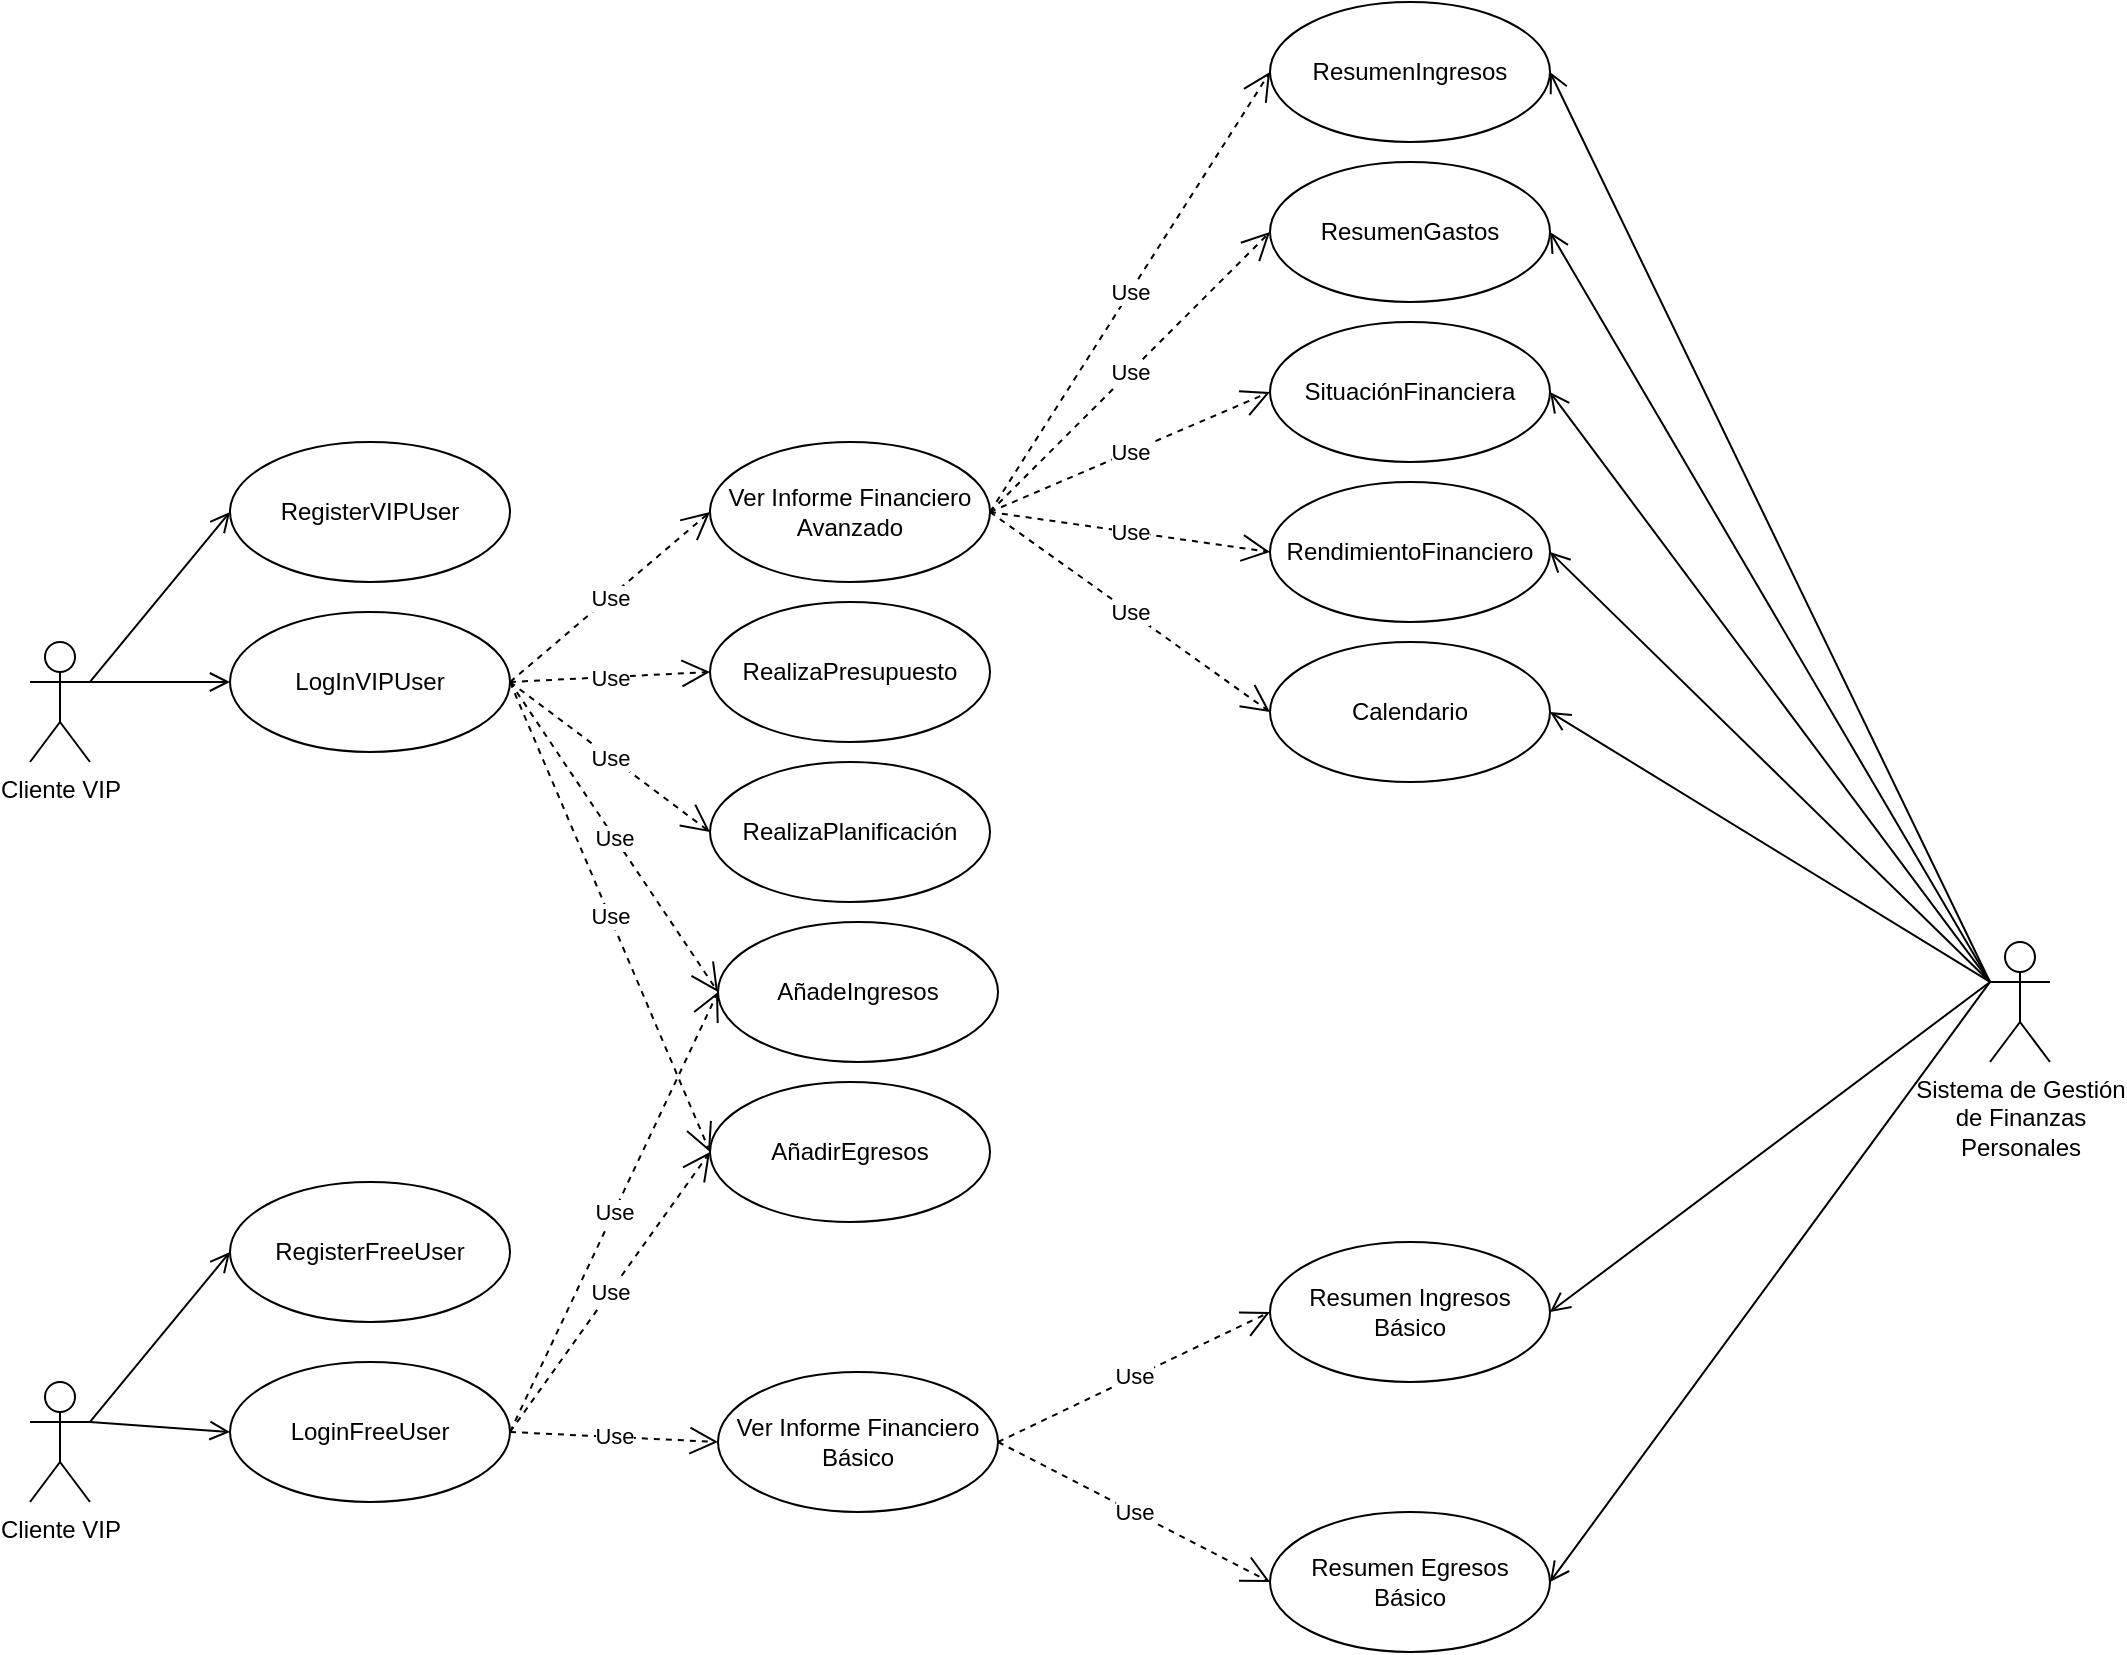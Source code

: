 <mxfile version="21.6.2" type="device">
  <diagram id="C5RBs43oDa-KdzZeNtuy" name="Page-1">
    <mxGraphModel dx="1687" dy="2105" grid="1" gridSize="10" guides="1" tooltips="1" connect="1" arrows="1" fold="1" page="1" pageScale="1" pageWidth="827" pageHeight="1169" math="0" shadow="0">
      <root>
        <mxCell id="WIyWlLk6GJQsqaUBKTNV-0" />
        <mxCell id="WIyWlLk6GJQsqaUBKTNV-1" parent="WIyWlLk6GJQsqaUBKTNV-0" />
        <mxCell id="mAr2ITikCVFKchH6xO4Q-0" value="Cliente VIP" style="shape=umlActor;verticalLabelPosition=bottom;verticalAlign=top;html=1;outlineConnect=0;" parent="WIyWlLk6GJQsqaUBKTNV-1" vertex="1">
          <mxGeometry x="70" y="150" width="30" height="60" as="geometry" />
        </mxCell>
        <mxCell id="mAr2ITikCVFKchH6xO4Q-1" value="Cliente VIP" style="shape=umlActor;verticalLabelPosition=bottom;verticalAlign=top;html=1;outlineConnect=0;" parent="WIyWlLk6GJQsqaUBKTNV-1" vertex="1">
          <mxGeometry x="70" y="520" width="30" height="60" as="geometry" />
        </mxCell>
        <mxCell id="mAr2ITikCVFKchH6xO4Q-2" value="Sistema de Gestión&lt;br&gt;de Finanzas&lt;br&gt;Personales" style="shape=umlActor;verticalLabelPosition=bottom;verticalAlign=top;html=1;outlineConnect=0;" parent="WIyWlLk6GJQsqaUBKTNV-1" vertex="1">
          <mxGeometry x="1050" y="300" width="30" height="60" as="geometry" />
        </mxCell>
        <mxCell id="mAr2ITikCVFKchH6xO4Q-5" value="Ver Informe Financiero Avanzado" style="ellipse;whiteSpace=wrap;html=1;" parent="WIyWlLk6GJQsqaUBKTNV-1" vertex="1">
          <mxGeometry x="410" y="50" width="140" height="70" as="geometry" />
        </mxCell>
        <mxCell id="mAr2ITikCVFKchH6xO4Q-10" value="Use" style="endArrow=open;endSize=12;dashed=1;html=1;rounded=0;exitX=1;exitY=0.5;exitDx=0;exitDy=0;entryX=0;entryY=0.5;entryDx=0;entryDy=0;" parent="WIyWlLk6GJQsqaUBKTNV-1" source="mAr2ITikCVFKchH6xO4Q-5" target="mAr2ITikCVFKchH6xO4Q-11" edge="1">
          <mxGeometry width="160" relative="1" as="geometry">
            <mxPoint x="530" y="280" as="sourcePoint" />
            <mxPoint x="690" y="280" as="targetPoint" />
          </mxGeometry>
        </mxCell>
        <mxCell id="mAr2ITikCVFKchH6xO4Q-11" value="ResumenIngresos" style="ellipse;whiteSpace=wrap;html=1;" parent="WIyWlLk6GJQsqaUBKTNV-1" vertex="1">
          <mxGeometry x="690" y="-170" width="140" height="70" as="geometry" />
        </mxCell>
        <mxCell id="mAr2ITikCVFKchH6xO4Q-12" value="ResumenGastos" style="ellipse;whiteSpace=wrap;html=1;" parent="WIyWlLk6GJQsqaUBKTNV-1" vertex="1">
          <mxGeometry x="690" y="-90" width="140" height="70" as="geometry" />
        </mxCell>
        <mxCell id="mAr2ITikCVFKchH6xO4Q-13" value="Use" style="endArrow=open;endSize=12;dashed=1;html=1;rounded=0;exitX=1;exitY=0.5;exitDx=0;exitDy=0;entryX=0;entryY=0.5;entryDx=0;entryDy=0;" parent="WIyWlLk6GJQsqaUBKTNV-1" source="mAr2ITikCVFKchH6xO4Q-5" target="mAr2ITikCVFKchH6xO4Q-12" edge="1">
          <mxGeometry width="160" relative="1" as="geometry">
            <mxPoint x="530" y="180" as="sourcePoint" />
            <mxPoint x="690" y="180" as="targetPoint" />
          </mxGeometry>
        </mxCell>
        <mxCell id="mAr2ITikCVFKchH6xO4Q-14" value="SituaciónFinanciera" style="ellipse;whiteSpace=wrap;html=1;" parent="WIyWlLk6GJQsqaUBKTNV-1" vertex="1">
          <mxGeometry x="690" y="-10" width="140" height="70" as="geometry" />
        </mxCell>
        <mxCell id="mAr2ITikCVFKchH6xO4Q-15" value="Use" style="endArrow=open;endSize=12;dashed=1;html=1;rounded=0;exitX=1;exitY=0.5;exitDx=0;exitDy=0;entryX=0;entryY=0.5;entryDx=0;entryDy=0;" parent="WIyWlLk6GJQsqaUBKTNV-1" source="mAr2ITikCVFKchH6xO4Q-5" target="mAr2ITikCVFKchH6xO4Q-14" edge="1">
          <mxGeometry width="160" relative="1" as="geometry">
            <mxPoint x="530" y="180" as="sourcePoint" />
            <mxPoint x="690" y="180" as="targetPoint" />
          </mxGeometry>
        </mxCell>
        <mxCell id="mAr2ITikCVFKchH6xO4Q-17" value="" style="endArrow=open;startArrow=none;endFill=0;startFill=0;endSize=8;html=1;verticalAlign=bottom;labelBackgroundColor=none;strokeWidth=1;rounded=0;exitX=0;exitY=0.333;exitDx=0;exitDy=0;exitPerimeter=0;entryX=1;entryY=0.5;entryDx=0;entryDy=0;" parent="WIyWlLk6GJQsqaUBKTNV-1" source="mAr2ITikCVFKchH6xO4Q-2" target="mAr2ITikCVFKchH6xO4Q-11" edge="1">
          <mxGeometry width="160" relative="1" as="geometry">
            <mxPoint x="530" y="180" as="sourcePoint" />
            <mxPoint x="690" y="180" as="targetPoint" />
          </mxGeometry>
        </mxCell>
        <mxCell id="mAr2ITikCVFKchH6xO4Q-18" value="" style="endArrow=open;startArrow=none;endFill=0;startFill=0;endSize=8;html=1;verticalAlign=bottom;labelBackgroundColor=none;strokeWidth=1;rounded=0;exitX=0;exitY=0.333;exitDx=0;exitDy=0;exitPerimeter=0;entryX=1;entryY=0.5;entryDx=0;entryDy=0;" parent="WIyWlLk6GJQsqaUBKTNV-1" source="mAr2ITikCVFKchH6xO4Q-2" target="mAr2ITikCVFKchH6xO4Q-12" edge="1">
          <mxGeometry width="160" relative="1" as="geometry">
            <mxPoint x="530" y="180" as="sourcePoint" />
            <mxPoint x="690" y="180" as="targetPoint" />
          </mxGeometry>
        </mxCell>
        <mxCell id="mAr2ITikCVFKchH6xO4Q-19" value="" style="endArrow=open;startArrow=none;endFill=0;startFill=0;endSize=8;html=1;verticalAlign=bottom;labelBackgroundColor=none;strokeWidth=1;rounded=0;exitX=0;exitY=0.333;exitDx=0;exitDy=0;exitPerimeter=0;entryX=1;entryY=0.5;entryDx=0;entryDy=0;" parent="WIyWlLk6GJQsqaUBKTNV-1" source="mAr2ITikCVFKchH6xO4Q-2" target="mAr2ITikCVFKchH6xO4Q-14" edge="1">
          <mxGeometry width="160" relative="1" as="geometry">
            <mxPoint x="530" y="180" as="sourcePoint" />
            <mxPoint x="690" y="180" as="targetPoint" />
          </mxGeometry>
        </mxCell>
        <mxCell id="mAr2ITikCVFKchH6xO4Q-20" value="RendimientoFinanciero" style="ellipse;whiteSpace=wrap;html=1;" parent="WIyWlLk6GJQsqaUBKTNV-1" vertex="1">
          <mxGeometry x="690" y="70" width="140" height="70" as="geometry" />
        </mxCell>
        <mxCell id="mAr2ITikCVFKchH6xO4Q-21" value="" style="endArrow=open;startArrow=none;endFill=0;startFill=0;endSize=8;html=1;verticalAlign=bottom;labelBackgroundColor=none;strokeWidth=1;rounded=0;exitX=0;exitY=0.333;exitDx=0;exitDy=0;exitPerimeter=0;entryX=1;entryY=0.5;entryDx=0;entryDy=0;" parent="WIyWlLk6GJQsqaUBKTNV-1" source="mAr2ITikCVFKchH6xO4Q-2" target="mAr2ITikCVFKchH6xO4Q-20" edge="1">
          <mxGeometry width="160" relative="1" as="geometry">
            <mxPoint x="670" y="320" as="sourcePoint" />
            <mxPoint x="830" y="320" as="targetPoint" />
          </mxGeometry>
        </mxCell>
        <mxCell id="mAr2ITikCVFKchH6xO4Q-22" value="Use" style="endArrow=open;endSize=12;dashed=1;html=1;rounded=0;exitX=1;exitY=0.5;exitDx=0;exitDy=0;entryX=0;entryY=0.5;entryDx=0;entryDy=0;" parent="WIyWlLk6GJQsqaUBKTNV-1" source="mAr2ITikCVFKchH6xO4Q-5" target="mAr2ITikCVFKchH6xO4Q-20" edge="1">
          <mxGeometry width="160" relative="1" as="geometry">
            <mxPoint x="580" y="160" as="sourcePoint" />
            <mxPoint x="720" y="160" as="targetPoint" />
          </mxGeometry>
        </mxCell>
        <mxCell id="mAr2ITikCVFKchH6xO4Q-23" value="LogInVIPUser" style="ellipse;whiteSpace=wrap;html=1;" parent="WIyWlLk6GJQsqaUBKTNV-1" vertex="1">
          <mxGeometry x="170" y="135" width="140" height="70" as="geometry" />
        </mxCell>
        <mxCell id="mAr2ITikCVFKchH6xO4Q-24" value="" style="endArrow=open;startArrow=none;endFill=0;startFill=0;endSize=8;html=1;verticalAlign=bottom;labelBackgroundColor=none;strokeWidth=1;rounded=0;exitX=1;exitY=0.333;exitDx=0;exitDy=0;exitPerimeter=0;entryX=0;entryY=0.5;entryDx=0;entryDy=0;" parent="WIyWlLk6GJQsqaUBKTNV-1" source="mAr2ITikCVFKchH6xO4Q-0" target="mAr2ITikCVFKchH6xO4Q-23" edge="1">
          <mxGeometry width="160" relative="1" as="geometry">
            <mxPoint x="320" y="50" as="sourcePoint" />
            <mxPoint x="480" y="50" as="targetPoint" />
          </mxGeometry>
        </mxCell>
        <mxCell id="mAr2ITikCVFKchH6xO4Q-25" value="Use" style="endArrow=open;endSize=12;dashed=1;html=1;rounded=0;exitX=1;exitY=0.5;exitDx=0;exitDy=0;entryX=0;entryY=0.5;entryDx=0;entryDy=0;" parent="WIyWlLk6GJQsqaUBKTNV-1" source="mAr2ITikCVFKchH6xO4Q-23" target="mAr2ITikCVFKchH6xO4Q-5" edge="1">
          <mxGeometry width="160" relative="1" as="geometry">
            <mxPoint x="320" y="50" as="sourcePoint" />
            <mxPoint x="480" y="50" as="targetPoint" />
          </mxGeometry>
        </mxCell>
        <mxCell id="mAr2ITikCVFKchH6xO4Q-27" value="RegisterVIPUser" style="ellipse;whiteSpace=wrap;html=1;" parent="WIyWlLk6GJQsqaUBKTNV-1" vertex="1">
          <mxGeometry x="170" y="50" width="140" height="70" as="geometry" />
        </mxCell>
        <mxCell id="mAr2ITikCVFKchH6xO4Q-28" value="" style="endArrow=open;startArrow=none;endFill=0;startFill=0;endSize=8;html=1;verticalAlign=bottom;labelBackgroundColor=none;strokeWidth=1;rounded=0;exitX=1;exitY=0.333;exitDx=0;exitDy=0;exitPerimeter=0;entryX=0;entryY=0.5;entryDx=0;entryDy=0;" parent="WIyWlLk6GJQsqaUBKTNV-1" source="mAr2ITikCVFKchH6xO4Q-0" target="mAr2ITikCVFKchH6xO4Q-27" edge="1">
          <mxGeometry width="160" relative="1" as="geometry">
            <mxPoint x="40" y="24.5" as="sourcePoint" />
            <mxPoint x="200" y="24.5" as="targetPoint" />
          </mxGeometry>
        </mxCell>
        <mxCell id="mAr2ITikCVFKchH6xO4Q-29" value="Calendario" style="ellipse;whiteSpace=wrap;html=1;" parent="WIyWlLk6GJQsqaUBKTNV-1" vertex="1">
          <mxGeometry x="690" y="150" width="140" height="70" as="geometry" />
        </mxCell>
        <mxCell id="mAr2ITikCVFKchH6xO4Q-30" value="Use" style="endArrow=open;endSize=12;dashed=1;html=1;rounded=0;entryX=0;entryY=0.5;entryDx=0;entryDy=0;exitX=1;exitY=0.5;exitDx=0;exitDy=0;" parent="WIyWlLk6GJQsqaUBKTNV-1" source="mAr2ITikCVFKchH6xO4Q-5" target="mAr2ITikCVFKchH6xO4Q-29" edge="1">
          <mxGeometry width="160" relative="1" as="geometry">
            <mxPoint x="450" y="160" as="sourcePoint" />
            <mxPoint x="610" y="160" as="targetPoint" />
          </mxGeometry>
        </mxCell>
        <mxCell id="mAr2ITikCVFKchH6xO4Q-31" value="" style="endArrow=open;startArrow=none;endFill=0;startFill=0;endSize=8;html=1;verticalAlign=bottom;labelBackgroundColor=none;strokeWidth=1;rounded=0;exitX=0;exitY=0.333;exitDx=0;exitDy=0;exitPerimeter=0;entryX=1;entryY=0.5;entryDx=0;entryDy=0;" parent="WIyWlLk6GJQsqaUBKTNV-1" source="mAr2ITikCVFKchH6xO4Q-2" target="mAr2ITikCVFKchH6xO4Q-29" edge="1">
          <mxGeometry width="160" relative="1" as="geometry">
            <mxPoint x="450" y="160" as="sourcePoint" />
            <mxPoint x="610" y="160" as="targetPoint" />
          </mxGeometry>
        </mxCell>
        <mxCell id="mAr2ITikCVFKchH6xO4Q-32" value="RealizaPresupuesto" style="ellipse;whiteSpace=wrap;html=1;" parent="WIyWlLk6GJQsqaUBKTNV-1" vertex="1">
          <mxGeometry x="410" y="130" width="140" height="70" as="geometry" />
        </mxCell>
        <mxCell id="mAr2ITikCVFKchH6xO4Q-33" value="Use" style="endArrow=open;endSize=12;dashed=1;html=1;rounded=0;exitX=1;exitY=0.5;exitDx=0;exitDy=0;entryX=0;entryY=0.5;entryDx=0;entryDy=0;" parent="WIyWlLk6GJQsqaUBKTNV-1" source="mAr2ITikCVFKchH6xO4Q-23" target="mAr2ITikCVFKchH6xO4Q-32" edge="1">
          <mxGeometry width="160" relative="1" as="geometry">
            <mxPoint x="330" y="200" as="sourcePoint" />
            <mxPoint x="490" y="200" as="targetPoint" />
          </mxGeometry>
        </mxCell>
        <mxCell id="mAr2ITikCVFKchH6xO4Q-34" value="RealizaPlanificación" style="ellipse;whiteSpace=wrap;html=1;" parent="WIyWlLk6GJQsqaUBKTNV-1" vertex="1">
          <mxGeometry x="410" y="210" width="140" height="70" as="geometry" />
        </mxCell>
        <mxCell id="mAr2ITikCVFKchH6xO4Q-36" value="Use" style="endArrow=open;endSize=12;dashed=1;html=1;rounded=0;entryX=0;entryY=0.5;entryDx=0;entryDy=0;exitX=1;exitY=0.5;exitDx=0;exitDy=0;" parent="WIyWlLk6GJQsqaUBKTNV-1" source="mAr2ITikCVFKchH6xO4Q-23" target="mAr2ITikCVFKchH6xO4Q-34" edge="1">
          <mxGeometry width="160" relative="1" as="geometry">
            <mxPoint x="190" y="290" as="sourcePoint" />
            <mxPoint x="350" y="290" as="targetPoint" />
          </mxGeometry>
        </mxCell>
        <mxCell id="mAr2ITikCVFKchH6xO4Q-37" value="AñadeIngresos" style="ellipse;whiteSpace=wrap;html=1;" parent="WIyWlLk6GJQsqaUBKTNV-1" vertex="1">
          <mxGeometry x="414" y="290" width="140" height="70" as="geometry" />
        </mxCell>
        <mxCell id="mAr2ITikCVFKchH6xO4Q-38" value="AñadirEgresos" style="ellipse;whiteSpace=wrap;html=1;" parent="WIyWlLk6GJQsqaUBKTNV-1" vertex="1">
          <mxGeometry x="410" y="370" width="140" height="70" as="geometry" />
        </mxCell>
        <mxCell id="mAr2ITikCVFKchH6xO4Q-39" value="Use" style="endArrow=open;endSize=12;dashed=1;html=1;rounded=0;entryX=0;entryY=0.5;entryDx=0;entryDy=0;exitX=1;exitY=0.5;exitDx=0;exitDy=0;" parent="WIyWlLk6GJQsqaUBKTNV-1" source="mAr2ITikCVFKchH6xO4Q-23" target="mAr2ITikCVFKchH6xO4Q-37" edge="1">
          <mxGeometry width="160" relative="1" as="geometry">
            <mxPoint x="210" y="300" as="sourcePoint" />
            <mxPoint x="370" y="300" as="targetPoint" />
          </mxGeometry>
        </mxCell>
        <mxCell id="mAr2ITikCVFKchH6xO4Q-40" value="Use" style="endArrow=open;endSize=12;dashed=1;html=1;rounded=0;entryX=0;entryY=0.5;entryDx=0;entryDy=0;exitX=1;exitY=0.5;exitDx=0;exitDy=0;" parent="WIyWlLk6GJQsqaUBKTNV-1" source="mAr2ITikCVFKchH6xO4Q-23" target="mAr2ITikCVFKchH6xO4Q-38" edge="1">
          <mxGeometry width="160" relative="1" as="geometry">
            <mxPoint x="190" y="310" as="sourcePoint" />
            <mxPoint x="350" y="310" as="targetPoint" />
          </mxGeometry>
        </mxCell>
        <mxCell id="mAr2ITikCVFKchH6xO4Q-41" value="LoginFreeUser" style="ellipse;whiteSpace=wrap;html=1;" parent="WIyWlLk6GJQsqaUBKTNV-1" vertex="1">
          <mxGeometry x="170" y="510" width="140" height="70" as="geometry" />
        </mxCell>
        <mxCell id="mAr2ITikCVFKchH6xO4Q-42" value="" style="endArrow=open;startArrow=none;endFill=0;startFill=0;endSize=8;html=1;verticalAlign=bottom;labelBackgroundColor=none;strokeWidth=1;rounded=0;entryX=0;entryY=0.5;entryDx=0;entryDy=0;exitX=1;exitY=0.333;exitDx=0;exitDy=0;exitPerimeter=0;" parent="WIyWlLk6GJQsqaUBKTNV-1" source="mAr2ITikCVFKchH6xO4Q-1" target="mAr2ITikCVFKchH6xO4Q-41" edge="1">
          <mxGeometry width="160" relative="1" as="geometry">
            <mxPoint x="70" y="650" as="sourcePoint" />
            <mxPoint x="230" y="650" as="targetPoint" />
          </mxGeometry>
        </mxCell>
        <mxCell id="mAr2ITikCVFKchH6xO4Q-43" value="RegisterFreeUser" style="ellipse;whiteSpace=wrap;html=1;" parent="WIyWlLk6GJQsqaUBKTNV-1" vertex="1">
          <mxGeometry x="170" y="420" width="140" height="70" as="geometry" />
        </mxCell>
        <mxCell id="mAr2ITikCVFKchH6xO4Q-44" value="" style="endArrow=open;startArrow=none;endFill=0;startFill=0;endSize=8;html=1;verticalAlign=bottom;labelBackgroundColor=none;strokeWidth=1;rounded=0;entryX=0;entryY=0.5;entryDx=0;entryDy=0;exitX=1;exitY=0.333;exitDx=0;exitDy=0;exitPerimeter=0;" parent="WIyWlLk6GJQsqaUBKTNV-1" source="mAr2ITikCVFKchH6xO4Q-1" target="mAr2ITikCVFKchH6xO4Q-43" edge="1">
          <mxGeometry width="160" relative="1" as="geometry">
            <mxPoint x="70" y="404.5" as="sourcePoint" />
            <mxPoint x="230" y="404.5" as="targetPoint" />
          </mxGeometry>
        </mxCell>
        <mxCell id="mAr2ITikCVFKchH6xO4Q-45" value="Use" style="endArrow=open;endSize=12;dashed=1;html=1;rounded=0;exitX=1;exitY=0.5;exitDx=0;exitDy=0;entryX=0;entryY=0.5;entryDx=0;entryDy=0;" parent="WIyWlLk6GJQsqaUBKTNV-1" source="mAr2ITikCVFKchH6xO4Q-41" target="mAr2ITikCVFKchH6xO4Q-37" edge="1">
          <mxGeometry width="160" relative="1" as="geometry">
            <mxPoint x="350" y="549.5" as="sourcePoint" />
            <mxPoint x="510" y="549.5" as="targetPoint" />
          </mxGeometry>
        </mxCell>
        <mxCell id="mAr2ITikCVFKchH6xO4Q-46" value="Use" style="endArrow=open;endSize=12;dashed=1;html=1;rounded=0;exitX=1;exitY=0.5;exitDx=0;exitDy=0;entryX=0;entryY=0.5;entryDx=0;entryDy=0;" parent="WIyWlLk6GJQsqaUBKTNV-1" source="mAr2ITikCVFKchH6xO4Q-41" target="mAr2ITikCVFKchH6xO4Q-38" edge="1">
          <mxGeometry width="160" relative="1" as="geometry">
            <mxPoint x="290" y="640" as="sourcePoint" />
            <mxPoint x="450" y="640" as="targetPoint" />
          </mxGeometry>
        </mxCell>
        <mxCell id="mAr2ITikCVFKchH6xO4Q-47" value="Ver Informe Financiero Básico" style="ellipse;whiteSpace=wrap;html=1;" parent="WIyWlLk6GJQsqaUBKTNV-1" vertex="1">
          <mxGeometry x="414" y="515" width="140" height="70" as="geometry" />
        </mxCell>
        <mxCell id="mAr2ITikCVFKchH6xO4Q-48" value="Resumen Ingresos Básico" style="ellipse;whiteSpace=wrap;html=1;" parent="WIyWlLk6GJQsqaUBKTNV-1" vertex="1">
          <mxGeometry x="690" y="450" width="140" height="70" as="geometry" />
        </mxCell>
        <mxCell id="mAr2ITikCVFKchH6xO4Q-49" value="Resumen Egresos Básico" style="ellipse;whiteSpace=wrap;html=1;" parent="WIyWlLk6GJQsqaUBKTNV-1" vertex="1">
          <mxGeometry x="690" y="585" width="140" height="70" as="geometry" />
        </mxCell>
        <mxCell id="mAr2ITikCVFKchH6xO4Q-50" value="Use" style="endArrow=open;endSize=12;dashed=1;html=1;rounded=0;exitX=1;exitY=0.5;exitDx=0;exitDy=0;entryX=0;entryY=0.5;entryDx=0;entryDy=0;" parent="WIyWlLk6GJQsqaUBKTNV-1" source="mAr2ITikCVFKchH6xO4Q-41" target="mAr2ITikCVFKchH6xO4Q-47" edge="1">
          <mxGeometry width="160" relative="1" as="geometry">
            <mxPoint x="300" y="640" as="sourcePoint" />
            <mxPoint x="460" y="640" as="targetPoint" />
          </mxGeometry>
        </mxCell>
        <mxCell id="mAr2ITikCVFKchH6xO4Q-51" value="Use" style="endArrow=open;endSize=12;dashed=1;html=1;rounded=0;exitX=1;exitY=0.5;exitDx=0;exitDy=0;entryX=0;entryY=0.5;entryDx=0;entryDy=0;" parent="WIyWlLk6GJQsqaUBKTNV-1" source="mAr2ITikCVFKchH6xO4Q-47" target="mAr2ITikCVFKchH6xO4Q-48" edge="1">
          <mxGeometry width="160" relative="1" as="geometry">
            <mxPoint x="520" y="630" as="sourcePoint" />
            <mxPoint x="680" y="630" as="targetPoint" />
          </mxGeometry>
        </mxCell>
        <mxCell id="mAr2ITikCVFKchH6xO4Q-52" value="Use" style="endArrow=open;endSize=12;dashed=1;html=1;rounded=0;exitX=1;exitY=0.5;exitDx=0;exitDy=0;entryX=0;entryY=0.5;entryDx=0;entryDy=0;" parent="WIyWlLk6GJQsqaUBKTNV-1" source="mAr2ITikCVFKchH6xO4Q-47" target="mAr2ITikCVFKchH6xO4Q-49" edge="1">
          <mxGeometry width="160" relative="1" as="geometry">
            <mxPoint x="500" y="680" as="sourcePoint" />
            <mxPoint x="660" y="680" as="targetPoint" />
          </mxGeometry>
        </mxCell>
        <mxCell id="mAr2ITikCVFKchH6xO4Q-53" value="" style="endArrow=open;startArrow=none;endFill=0;startFill=0;endSize=8;html=1;verticalAlign=bottom;labelBackgroundColor=none;strokeWidth=1;rounded=0;exitX=0;exitY=0.333;exitDx=0;exitDy=0;exitPerimeter=0;entryX=1;entryY=0.5;entryDx=0;entryDy=0;" parent="WIyWlLk6GJQsqaUBKTNV-1" source="mAr2ITikCVFKchH6xO4Q-2" target="mAr2ITikCVFKchH6xO4Q-48" edge="1">
          <mxGeometry width="160" relative="1" as="geometry">
            <mxPoint x="890" y="390" as="sourcePoint" />
            <mxPoint x="1050" y="390" as="targetPoint" />
          </mxGeometry>
        </mxCell>
        <mxCell id="mAr2ITikCVFKchH6xO4Q-54" value="" style="endArrow=open;startArrow=none;endFill=0;startFill=0;endSize=8;html=1;verticalAlign=bottom;labelBackgroundColor=none;strokeWidth=1;rounded=0;exitX=0;exitY=0.333;exitDx=0;exitDy=0;exitPerimeter=0;entryX=1;entryY=0.5;entryDx=0;entryDy=0;" parent="WIyWlLk6GJQsqaUBKTNV-1" source="mAr2ITikCVFKchH6xO4Q-2" target="mAr2ITikCVFKchH6xO4Q-49" edge="1">
          <mxGeometry width="160" relative="1" as="geometry">
            <mxPoint x="900" y="500" as="sourcePoint" />
            <mxPoint x="1060" y="500" as="targetPoint" />
          </mxGeometry>
        </mxCell>
      </root>
    </mxGraphModel>
  </diagram>
</mxfile>
